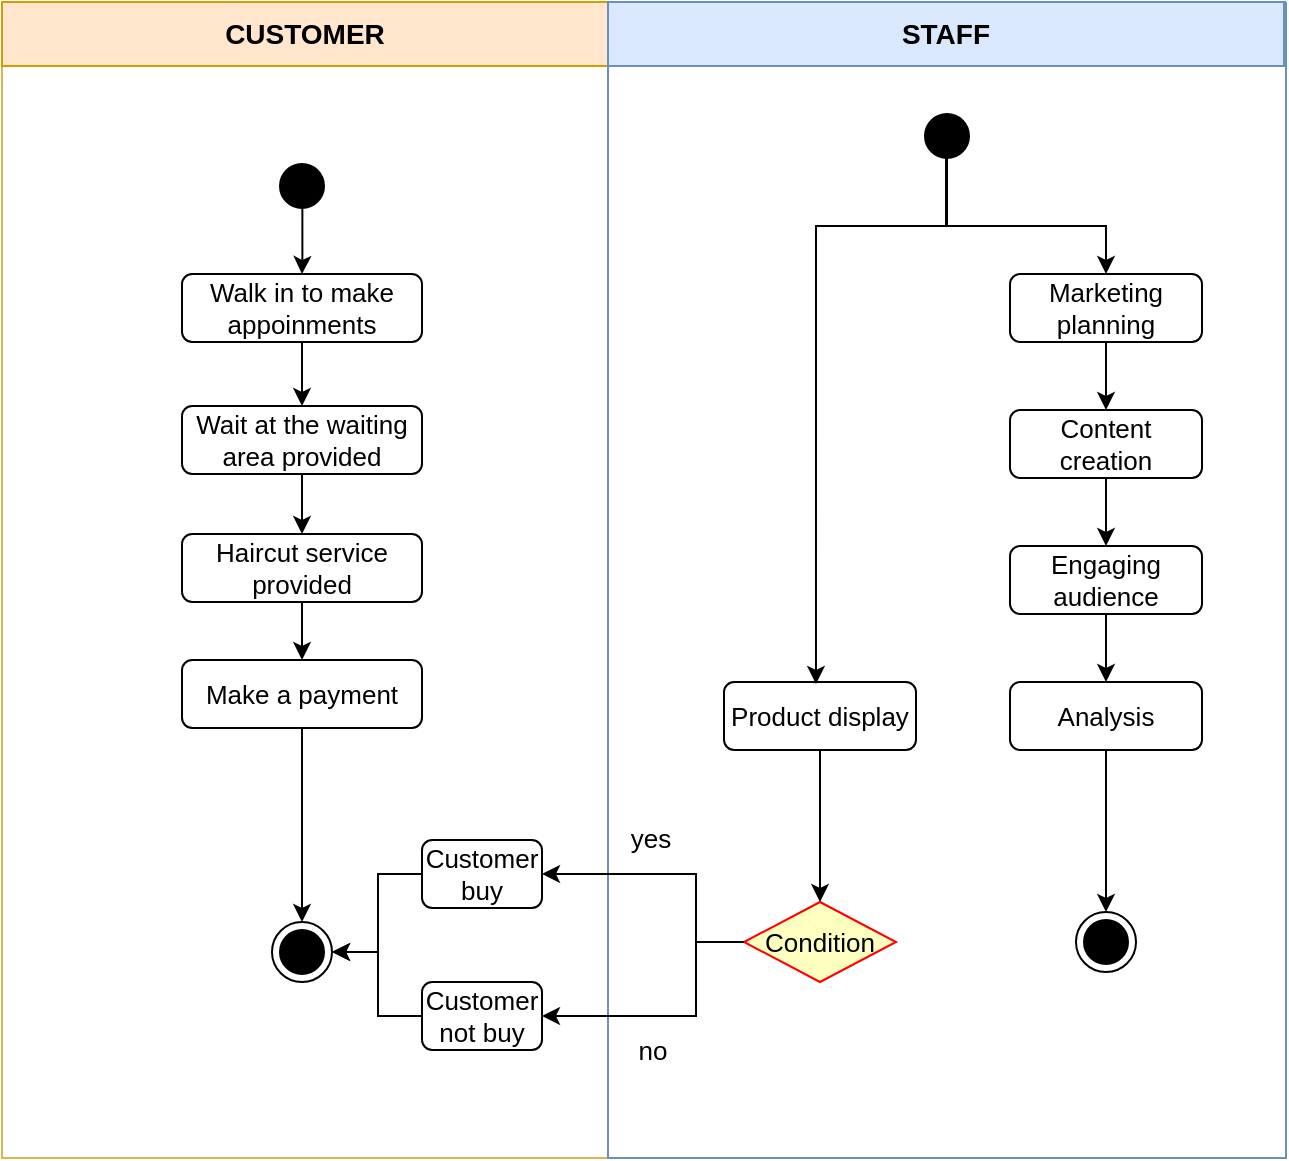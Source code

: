 <mxfile version="24.4.0" type="github">
  <diagram name="Page-1" id="UtILHOOvsMrrQ-R1n7kE">
    <mxGraphModel dx="1690" dy="122" grid="0" gridSize="10" guides="1" tooltips="1" connect="1" arrows="1" fold="1" page="0" pageScale="1" pageWidth="827" pageHeight="1169" math="0" shadow="0">
      <root>
        <mxCell id="0" />
        <mxCell id="1" parent="0" />
        <mxCell id="KepiEa6D_0x9U03XaYwY-1" value="" style="swimlane;startSize=0;fillColor=#fff2cc;strokeColor=#d6b656;" parent="1" vertex="1">
          <mxGeometry x="-187" y="461" width="303" height="578" as="geometry" />
        </mxCell>
        <mxCell id="w3mi6-489EvIM3OzmEsd-10" style="edgeStyle=orthogonalEdgeStyle;rounded=0;orthogonalLoop=1;jettySize=auto;html=1;exitX=0.5;exitY=1;exitDx=0;exitDy=0;entryX=0.5;entryY=0;entryDx=0;entryDy=0;fontSize=13;" parent="KepiEa6D_0x9U03XaYwY-1" source="w3mi6-489EvIM3OzmEsd-7" target="w3mi6-489EvIM3OzmEsd-8" edge="1">
          <mxGeometry relative="1" as="geometry" />
        </mxCell>
        <mxCell id="w3mi6-489EvIM3OzmEsd-7" value="Walk in to make appoinments" style="rounded=1;whiteSpace=wrap;html=1;fontSize=13;" parent="KepiEa6D_0x9U03XaYwY-1" vertex="1">
          <mxGeometry x="90" y="136" width="120" height="34" as="geometry" />
        </mxCell>
        <mxCell id="w3mi6-489EvIM3OzmEsd-12" style="edgeStyle=orthogonalEdgeStyle;rounded=0;orthogonalLoop=1;jettySize=auto;html=1;exitX=0.5;exitY=1;exitDx=0;exitDy=0;entryX=0.5;entryY=0;entryDx=0;entryDy=0;fontSize=13;" parent="KepiEa6D_0x9U03XaYwY-1" source="w3mi6-489EvIM3OzmEsd-8" target="w3mi6-489EvIM3OzmEsd-9" edge="1">
          <mxGeometry relative="1" as="geometry" />
        </mxCell>
        <mxCell id="w3mi6-489EvIM3OzmEsd-8" value="Wait at the waiting area provided" style="rounded=1;whiteSpace=wrap;html=1;fontSize=13;" parent="KepiEa6D_0x9U03XaYwY-1" vertex="1">
          <mxGeometry x="90" y="202" width="120" height="34" as="geometry" />
        </mxCell>
        <mxCell id="w3mi6-489EvIM3OzmEsd-14" style="edgeStyle=orthogonalEdgeStyle;rounded=0;orthogonalLoop=1;jettySize=auto;html=1;exitX=0.5;exitY=1;exitDx=0;exitDy=0;entryX=0.5;entryY=0;entryDx=0;entryDy=0;fontSize=13;" parent="KepiEa6D_0x9U03XaYwY-1" source="w3mi6-489EvIM3OzmEsd-9" target="w3mi6-489EvIM3OzmEsd-13" edge="1">
          <mxGeometry relative="1" as="geometry" />
        </mxCell>
        <mxCell id="w3mi6-489EvIM3OzmEsd-9" value="Haircut service provided" style="rounded=1;whiteSpace=wrap;html=1;fontSize=13;" parent="KepiEa6D_0x9U03XaYwY-1" vertex="1">
          <mxGeometry x="90" y="266" width="120" height="34" as="geometry" />
        </mxCell>
        <mxCell id="w3mi6-489EvIM3OzmEsd-46" style="edgeStyle=orthogonalEdgeStyle;rounded=0;orthogonalLoop=1;jettySize=auto;html=1;exitX=0.5;exitY=1;exitDx=0;exitDy=0;entryX=0.5;entryY=0;entryDx=0;entryDy=0;fontSize=13;" parent="KepiEa6D_0x9U03XaYwY-1" source="w3mi6-489EvIM3OzmEsd-13" target="w3mi6-489EvIM3OzmEsd-45" edge="1">
          <mxGeometry relative="1" as="geometry" />
        </mxCell>
        <mxCell id="w3mi6-489EvIM3OzmEsd-13" value="Make a payment" style="rounded=1;whiteSpace=wrap;html=1;fontSize=13;" parent="KepiEa6D_0x9U03XaYwY-1" vertex="1">
          <mxGeometry x="90" y="329" width="120" height="34" as="geometry" />
        </mxCell>
        <mxCell id="w3mi6-489EvIM3OzmEsd-16" style="edgeStyle=orthogonalEdgeStyle;rounded=0;orthogonalLoop=1;jettySize=auto;html=1;exitX=0.506;exitY=0.877;exitDx=0;exitDy=0;exitPerimeter=0;fontSize=13;" parent="KepiEa6D_0x9U03XaYwY-1" source="w3mi6-489EvIM3OzmEsd-15" target="w3mi6-489EvIM3OzmEsd-7" edge="1">
          <mxGeometry relative="1" as="geometry" />
        </mxCell>
        <mxCell id="w3mi6-489EvIM3OzmEsd-15" value="" style="ellipse;html=1;shape=startState;fillColor=#000000;strokeColor=#000000;fontSize=13;" parent="KepiEa6D_0x9U03XaYwY-1" vertex="1">
          <mxGeometry x="135" y="77" width="30" height="30" as="geometry" />
        </mxCell>
        <mxCell id="w3mi6-489EvIM3OzmEsd-47" style="edgeStyle=elbowEdgeStyle;rounded=0;orthogonalLoop=1;jettySize=auto;html=1;exitX=0;exitY=0.5;exitDx=0;exitDy=0;entryX=1;entryY=0.5;entryDx=0;entryDy=0;fontSize=13;" parent="KepiEa6D_0x9U03XaYwY-1" source="w3mi6-489EvIM3OzmEsd-37" target="w3mi6-489EvIM3OzmEsd-45" edge="1">
          <mxGeometry relative="1" as="geometry">
            <Array as="points">
              <mxPoint x="188" y="456" />
            </Array>
          </mxGeometry>
        </mxCell>
        <mxCell id="w3mi6-489EvIM3OzmEsd-37" value="Customer buy" style="rounded=1;whiteSpace=wrap;html=1;fontSize=13;" parent="KepiEa6D_0x9U03XaYwY-1" vertex="1">
          <mxGeometry x="210" y="419" width="60" height="34" as="geometry" />
        </mxCell>
        <mxCell id="w3mi6-489EvIM3OzmEsd-48" style="edgeStyle=orthogonalEdgeStyle;rounded=0;orthogonalLoop=1;jettySize=auto;html=1;exitX=0;exitY=0.5;exitDx=0;exitDy=0;entryX=1;entryY=0.5;entryDx=0;entryDy=0;fontSize=13;" parent="KepiEa6D_0x9U03XaYwY-1" source="w3mi6-489EvIM3OzmEsd-38" target="w3mi6-489EvIM3OzmEsd-45" edge="1">
          <mxGeometry relative="1" as="geometry">
            <Array as="points">
              <mxPoint x="188" y="507" />
              <mxPoint x="188" y="475" />
            </Array>
          </mxGeometry>
        </mxCell>
        <mxCell id="w3mi6-489EvIM3OzmEsd-38" value="Customer not buy" style="rounded=1;whiteSpace=wrap;html=1;fontSize=13;" parent="KepiEa6D_0x9U03XaYwY-1" vertex="1">
          <mxGeometry x="210" y="490" width="60" height="34" as="geometry" />
        </mxCell>
        <mxCell id="w3mi6-489EvIM3OzmEsd-43" value="CUSTOMER" style="html=1;whiteSpace=wrap;fillColor=#ffe6cc;strokeColor=#d79b00;fontStyle=1;fontSize=14;" parent="KepiEa6D_0x9U03XaYwY-1" vertex="1">
          <mxGeometry width="303" height="32" as="geometry" />
        </mxCell>
        <mxCell id="w3mi6-489EvIM3OzmEsd-45" value="" style="ellipse;html=1;shape=endState;fillColor=#000000;strokeColor=#000000;fontSize=13;" parent="KepiEa6D_0x9U03XaYwY-1" vertex="1">
          <mxGeometry x="135" y="460" width="30" height="30" as="geometry" />
        </mxCell>
        <mxCell id="w3mi6-489EvIM3OzmEsd-1" value="" style="swimlane;startSize=0;fillColor=#dae8fc;strokeColor=#6c8ebf;" parent="1" vertex="1">
          <mxGeometry x="116" y="461" width="339" height="578" as="geometry" />
        </mxCell>
        <mxCell id="w3mi6-489EvIM3OzmEsd-5" value="" style="ellipse;html=1;shape=startState;fillColor=#000000;strokeColor=#000000;" parent="w3mi6-489EvIM3OzmEsd-1" vertex="1">
          <mxGeometry x="154.5" y="52" width="30" height="30" as="geometry" />
        </mxCell>
        <mxCell id="w3mi6-489EvIM3OzmEsd-17" value="Marketing planning" style="rounded=1;whiteSpace=wrap;html=1;fontSize=13;" parent="w3mi6-489EvIM3OzmEsd-1" vertex="1">
          <mxGeometry x="201" y="136" width="96" height="34" as="geometry" />
        </mxCell>
        <mxCell id="w3mi6-489EvIM3OzmEsd-19" value="Content creation" style="rounded=1;whiteSpace=wrap;html=1;fontSize=13;" parent="w3mi6-489EvIM3OzmEsd-1" vertex="1">
          <mxGeometry x="201" y="204" width="96" height="34" as="geometry" />
        </mxCell>
        <mxCell id="w3mi6-489EvIM3OzmEsd-23" value="Product display" style="rounded=1;whiteSpace=wrap;html=1;fontSize=13;" parent="w3mi6-489EvIM3OzmEsd-1" vertex="1">
          <mxGeometry x="58" y="340" width="96" height="34" as="geometry" />
        </mxCell>
        <mxCell id="w3mi6-489EvIM3OzmEsd-30" value="Condition" style="rhombus;whiteSpace=wrap;html=1;fontColor=#000000;fillColor=#ffffc0;strokeColor=#ff0000;fontSize=13;" parent="w3mi6-489EvIM3OzmEsd-1" vertex="1">
          <mxGeometry x="68" y="450" width="76" height="40" as="geometry" />
        </mxCell>
        <mxCell id="w3mi6-489EvIM3OzmEsd-44" value="STAFF" style="html=1;whiteSpace=wrap;fillColor=#dae8fc;strokeColor=#6c8ebf;fontStyle=1;fontSize=14;" parent="w3mi6-489EvIM3OzmEsd-1" vertex="1">
          <mxGeometry width="338" height="32" as="geometry" />
        </mxCell>
        <mxCell id="IEltwsxCPdQVc2P9ESc9-3" value="Engaging audience" style="rounded=1;whiteSpace=wrap;html=1;fontSize=13;" parent="w3mi6-489EvIM3OzmEsd-1" vertex="1">
          <mxGeometry x="201" y="272" width="96" height="34" as="geometry" />
        </mxCell>
        <mxCell id="wQsOcgdAjpgUiOWYmiJn-2" style="edgeStyle=orthogonalEdgeStyle;rounded=0;orthogonalLoop=1;jettySize=auto;html=1;exitX=0.5;exitY=1;exitDx=0;exitDy=0;entryX=0.5;entryY=0;entryDx=0;entryDy=0;" edge="1" parent="w3mi6-489EvIM3OzmEsd-1" source="IEltwsxCPdQVc2P9ESc9-4" target="wQsOcgdAjpgUiOWYmiJn-1">
          <mxGeometry relative="1" as="geometry" />
        </mxCell>
        <mxCell id="IEltwsxCPdQVc2P9ESc9-4" value="Analysis" style="rounded=1;whiteSpace=wrap;html=1;fontSize=13;" parent="w3mi6-489EvIM3OzmEsd-1" vertex="1">
          <mxGeometry x="201" y="340" width="96" height="34" as="geometry" />
        </mxCell>
        <mxCell id="IEltwsxCPdQVc2P9ESc9-8" value="" style="endArrow=classic;html=1;rounded=0;exitX=0.5;exitY=1;exitDx=0;exitDy=0;entryX=0.5;entryY=0;entryDx=0;entryDy=0;" parent="w3mi6-489EvIM3OzmEsd-1" source="w3mi6-489EvIM3OzmEsd-23" target="w3mi6-489EvIM3OzmEsd-30" edge="1">
          <mxGeometry width="50" height="50" relative="1" as="geometry">
            <mxPoint x="-18" y="331" as="sourcePoint" />
            <mxPoint x="32" y="281" as="targetPoint" />
          </mxGeometry>
        </mxCell>
        <mxCell id="IEltwsxCPdQVc2P9ESc9-13" style="edgeStyle=orthogonalEdgeStyle;rounded=0;orthogonalLoop=1;jettySize=auto;html=1;exitX=0.5;exitY=1;exitDx=0;exitDy=0;entryX=0.5;entryY=0;entryDx=0;entryDy=0;fontSize=13;" parent="w3mi6-489EvIM3OzmEsd-1" source="w3mi6-489EvIM3OzmEsd-17" target="w3mi6-489EvIM3OzmEsd-19" edge="1">
          <mxGeometry relative="1" as="geometry">
            <mxPoint x="184.5" y="189" as="sourcePoint" />
            <mxPoint x="184.5" y="221" as="targetPoint" />
          </mxGeometry>
        </mxCell>
        <mxCell id="IEltwsxCPdQVc2P9ESc9-14" style="edgeStyle=orthogonalEdgeStyle;rounded=0;orthogonalLoop=1;jettySize=auto;html=1;exitX=0.5;exitY=1;exitDx=0;exitDy=0;entryX=0.5;entryY=0;entryDx=0;entryDy=0;fontSize=13;" parent="w3mi6-489EvIM3OzmEsd-1" source="w3mi6-489EvIM3OzmEsd-19" target="IEltwsxCPdQVc2P9ESc9-3" edge="1">
          <mxGeometry relative="1" as="geometry">
            <mxPoint x="259" y="180" as="sourcePoint" />
            <mxPoint x="259" y="214" as="targetPoint" />
          </mxGeometry>
        </mxCell>
        <mxCell id="IEltwsxCPdQVc2P9ESc9-17" style="edgeStyle=orthogonalEdgeStyle;rounded=0;orthogonalLoop=1;jettySize=auto;html=1;exitX=0.5;exitY=1;exitDx=0;exitDy=0;entryX=0.5;entryY=0;entryDx=0;entryDy=0;fontSize=13;" parent="w3mi6-489EvIM3OzmEsd-1" source="IEltwsxCPdQVc2P9ESc9-3" target="IEltwsxCPdQVc2P9ESc9-4" edge="1">
          <mxGeometry relative="1" as="geometry">
            <mxPoint x="217" y="312" as="sourcePoint" />
            <mxPoint x="217" y="346" as="targetPoint" />
          </mxGeometry>
        </mxCell>
        <mxCell id="IEltwsxCPdQVc2P9ESc9-19" value="" style="endArrow=classic;html=1;rounded=0;edgeStyle=orthogonalEdgeStyle;entryX=0.5;entryY=0;entryDx=0;entryDy=0;exitX=0.5;exitY=0.367;exitDx=0;exitDy=0;exitPerimeter=0;" parent="w3mi6-489EvIM3OzmEsd-1" source="w3mi6-489EvIM3OzmEsd-5" target="w3mi6-489EvIM3OzmEsd-17" edge="1">
          <mxGeometry width="50" height="50" relative="1" as="geometry">
            <mxPoint x="163" y="136" as="sourcePoint" />
            <mxPoint x="213" y="86" as="targetPoint" />
            <Array as="points">
              <mxPoint x="170" y="112" />
              <mxPoint x="249" y="112" />
            </Array>
          </mxGeometry>
        </mxCell>
        <mxCell id="wQsOcgdAjpgUiOWYmiJn-1" value="" style="ellipse;html=1;shape=endState;fillColor=#000000;strokeColor=#000000;fontSize=13;" vertex="1" parent="w3mi6-489EvIM3OzmEsd-1">
          <mxGeometry x="234" y="455" width="30" height="30" as="geometry" />
        </mxCell>
        <mxCell id="IEltwsxCPdQVc2P9ESc9-9" style="edgeStyle=orthogonalEdgeStyle;rounded=0;orthogonalLoop=1;jettySize=auto;html=1;exitX=0;exitY=0.5;exitDx=0;exitDy=0;entryX=1;entryY=0.5;entryDx=0;entryDy=0;fontSize=13;" parent="1" source="w3mi6-489EvIM3OzmEsd-30" target="w3mi6-489EvIM3OzmEsd-37" edge="1">
          <mxGeometry relative="1" as="geometry">
            <mxPoint x="244" y="1001" as="sourcePoint" />
            <mxPoint x="129" y="974" as="targetPoint" />
            <Array as="points">
              <mxPoint x="160" y="931" />
              <mxPoint x="160" y="897" />
            </Array>
          </mxGeometry>
        </mxCell>
        <mxCell id="IEltwsxCPdQVc2P9ESc9-10" value="yes" style="edgeLabel;html=1;align=center;verticalAlign=middle;resizable=0;points=[];fontSize=13;" parent="IEltwsxCPdQVc2P9ESc9-9" vertex="1" connectable="0">
          <mxGeometry x="-0.539" relative="1" as="geometry">
            <mxPoint x="-23" y="-45" as="offset" />
          </mxGeometry>
        </mxCell>
        <mxCell id="IEltwsxCPdQVc2P9ESc9-1" style="edgeStyle=orthogonalEdgeStyle;rounded=0;orthogonalLoop=1;jettySize=auto;html=1;exitX=0;exitY=0.5;exitDx=0;exitDy=0;entryX=1;entryY=0.5;entryDx=0;entryDy=0;fontSize=13;" parent="1" source="w3mi6-489EvIM3OzmEsd-30" target="w3mi6-489EvIM3OzmEsd-38" edge="1">
          <mxGeometry relative="1" as="geometry">
            <mxPoint x="-28" y="1002" as="sourcePoint" />
            <mxPoint x="-143" y="975" as="targetPoint" />
            <Array as="points">
              <mxPoint x="160" y="931" />
              <mxPoint x="160" y="968" />
            </Array>
          </mxGeometry>
        </mxCell>
        <mxCell id="IEltwsxCPdQVc2P9ESc9-2" value="no" style="edgeLabel;html=1;align=center;verticalAlign=middle;resizable=0;points=[];fontSize=13;" parent="IEltwsxCPdQVc2P9ESc9-1" vertex="1" connectable="0">
          <mxGeometry x="-0.539" relative="1" as="geometry">
            <mxPoint x="-22" y="46" as="offset" />
          </mxGeometry>
        </mxCell>
        <mxCell id="IEltwsxCPdQVc2P9ESc9-20" value="" style="endArrow=classic;html=1;rounded=0;edgeStyle=orthogonalEdgeStyle;entryX=0.479;entryY=0.029;entryDx=0;entryDy=0;entryPerimeter=0;" parent="1" target="w3mi6-489EvIM3OzmEsd-23" edge="1">
          <mxGeometry width="50" height="50" relative="1" as="geometry">
            <mxPoint x="285" y="528" as="sourcePoint" />
            <mxPoint x="375" y="607" as="targetPoint" />
            <Array as="points">
              <mxPoint x="285" y="529" />
              <mxPoint x="285" y="573" />
              <mxPoint x="220" y="573" />
            </Array>
          </mxGeometry>
        </mxCell>
      </root>
    </mxGraphModel>
  </diagram>
</mxfile>
